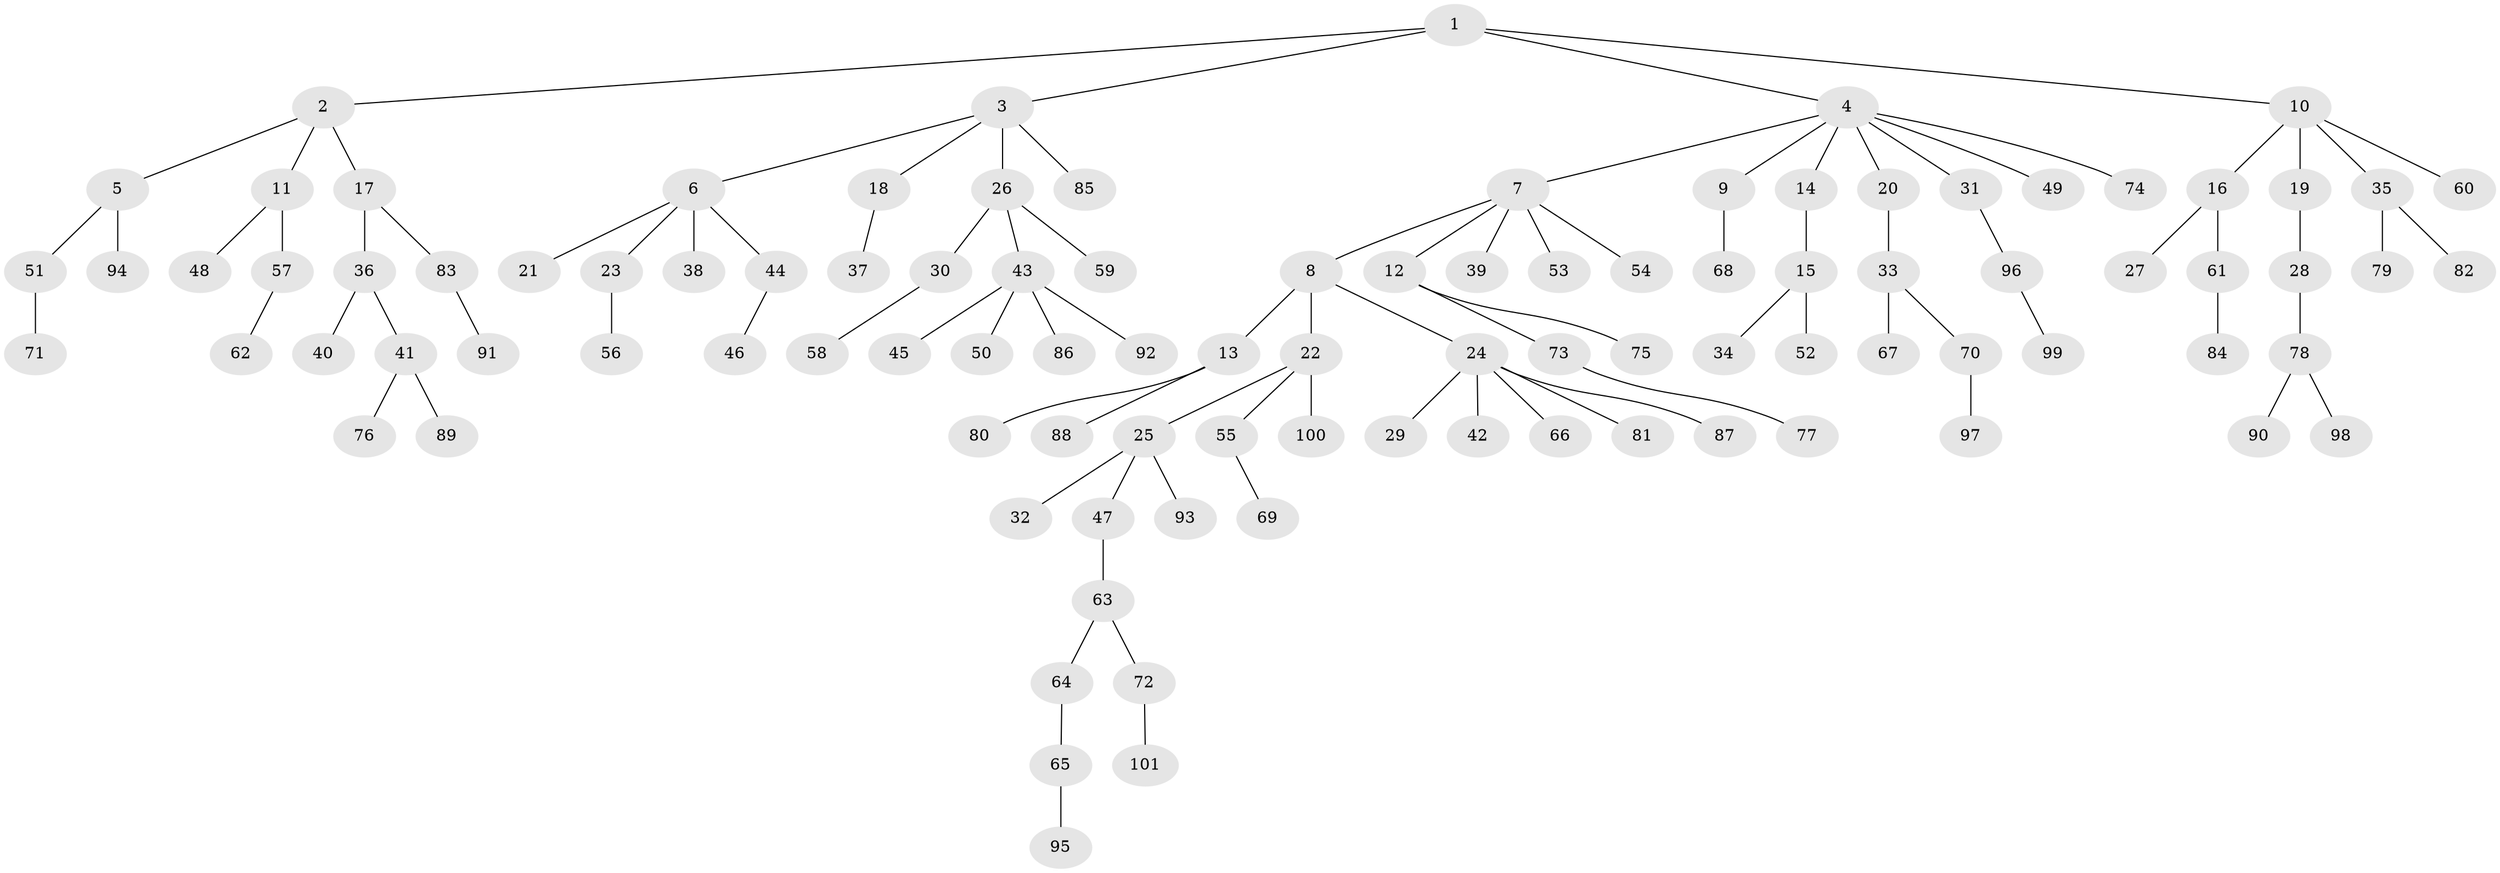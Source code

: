 // Generated by graph-tools (version 1.1) at 2025/53/03/09/25 04:53:51]
// undirected, 101 vertices, 100 edges
graph export_dot {
graph [start="1"]
  node [color=gray90,style=filled];
  1;
  2;
  3;
  4;
  5;
  6;
  7;
  8;
  9;
  10;
  11;
  12;
  13;
  14;
  15;
  16;
  17;
  18;
  19;
  20;
  21;
  22;
  23;
  24;
  25;
  26;
  27;
  28;
  29;
  30;
  31;
  32;
  33;
  34;
  35;
  36;
  37;
  38;
  39;
  40;
  41;
  42;
  43;
  44;
  45;
  46;
  47;
  48;
  49;
  50;
  51;
  52;
  53;
  54;
  55;
  56;
  57;
  58;
  59;
  60;
  61;
  62;
  63;
  64;
  65;
  66;
  67;
  68;
  69;
  70;
  71;
  72;
  73;
  74;
  75;
  76;
  77;
  78;
  79;
  80;
  81;
  82;
  83;
  84;
  85;
  86;
  87;
  88;
  89;
  90;
  91;
  92;
  93;
  94;
  95;
  96;
  97;
  98;
  99;
  100;
  101;
  1 -- 2;
  1 -- 3;
  1 -- 4;
  1 -- 10;
  2 -- 5;
  2 -- 11;
  2 -- 17;
  3 -- 6;
  3 -- 18;
  3 -- 26;
  3 -- 85;
  4 -- 7;
  4 -- 9;
  4 -- 14;
  4 -- 20;
  4 -- 31;
  4 -- 49;
  4 -- 74;
  5 -- 51;
  5 -- 94;
  6 -- 21;
  6 -- 23;
  6 -- 38;
  6 -- 44;
  7 -- 8;
  7 -- 12;
  7 -- 39;
  7 -- 53;
  7 -- 54;
  8 -- 13;
  8 -- 22;
  8 -- 24;
  9 -- 68;
  10 -- 16;
  10 -- 19;
  10 -- 35;
  10 -- 60;
  11 -- 48;
  11 -- 57;
  12 -- 73;
  12 -- 75;
  13 -- 80;
  13 -- 88;
  14 -- 15;
  15 -- 34;
  15 -- 52;
  16 -- 27;
  16 -- 61;
  17 -- 36;
  17 -- 83;
  18 -- 37;
  19 -- 28;
  20 -- 33;
  22 -- 25;
  22 -- 55;
  22 -- 100;
  23 -- 56;
  24 -- 29;
  24 -- 42;
  24 -- 66;
  24 -- 81;
  24 -- 87;
  25 -- 32;
  25 -- 47;
  25 -- 93;
  26 -- 30;
  26 -- 43;
  26 -- 59;
  28 -- 78;
  30 -- 58;
  31 -- 96;
  33 -- 67;
  33 -- 70;
  35 -- 79;
  35 -- 82;
  36 -- 40;
  36 -- 41;
  41 -- 76;
  41 -- 89;
  43 -- 45;
  43 -- 50;
  43 -- 86;
  43 -- 92;
  44 -- 46;
  47 -- 63;
  51 -- 71;
  55 -- 69;
  57 -- 62;
  61 -- 84;
  63 -- 64;
  63 -- 72;
  64 -- 65;
  65 -- 95;
  70 -- 97;
  72 -- 101;
  73 -- 77;
  78 -- 90;
  78 -- 98;
  83 -- 91;
  96 -- 99;
}
